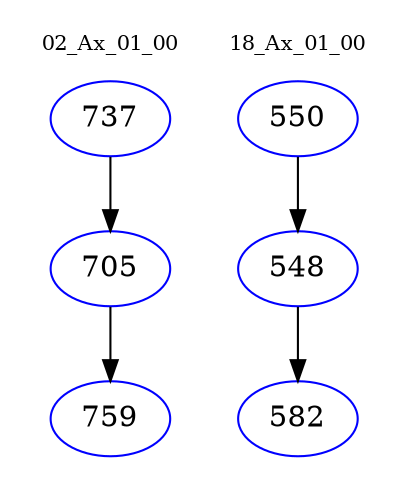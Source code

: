 digraph{
subgraph cluster_0 {
color = white
label = "02_Ax_01_00";
fontsize=10;
T0_737 [label="737", color="blue"]
T0_737 -> T0_705 [color="black"]
T0_705 [label="705", color="blue"]
T0_705 -> T0_759 [color="black"]
T0_759 [label="759", color="blue"]
}
subgraph cluster_1 {
color = white
label = "18_Ax_01_00";
fontsize=10;
T1_550 [label="550", color="blue"]
T1_550 -> T1_548 [color="black"]
T1_548 [label="548", color="blue"]
T1_548 -> T1_582 [color="black"]
T1_582 [label="582", color="blue"]
}
}
